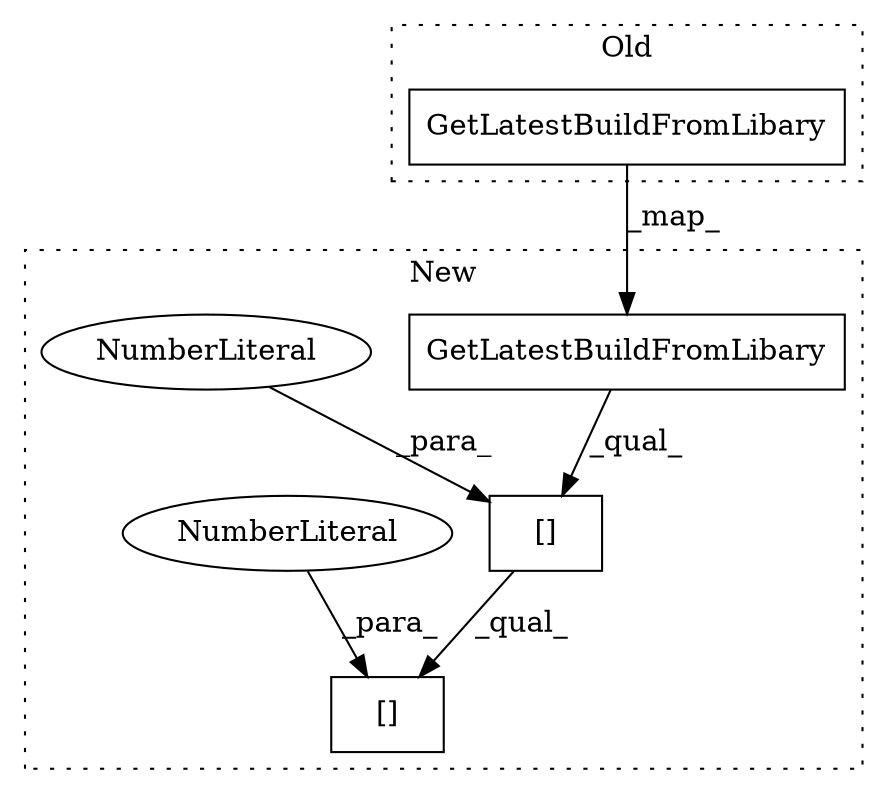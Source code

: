 digraph G {
subgraph cluster0 {
1 [label="GetLatestBuildFromLibary" a="32" s="4032,4065" l="25,1" shape="box"];
label = "Old";
style="dotted";
}
subgraph cluster1 {
2 [label="GetLatestBuildFromLibary" a="32" s="4032,4065" l="25,1" shape="box"];
3 [label="[]" a="2" s="4029,4068" l="38,1" shape="box"];
4 [label="NumberLiteral" a="34" s="4067" l="1" shape="ellipse"];
5 [label="[]" a="2" s="4029,4071" l="41,1" shape="box"];
6 [label="NumberLiteral" a="34" s="4070" l="1" shape="ellipse"];
label = "New";
style="dotted";
}
1 -> 2 [label="_map_"];
2 -> 3 [label="_qual_"];
3 -> 5 [label="_qual_"];
4 -> 3 [label="_para_"];
6 -> 5 [label="_para_"];
}